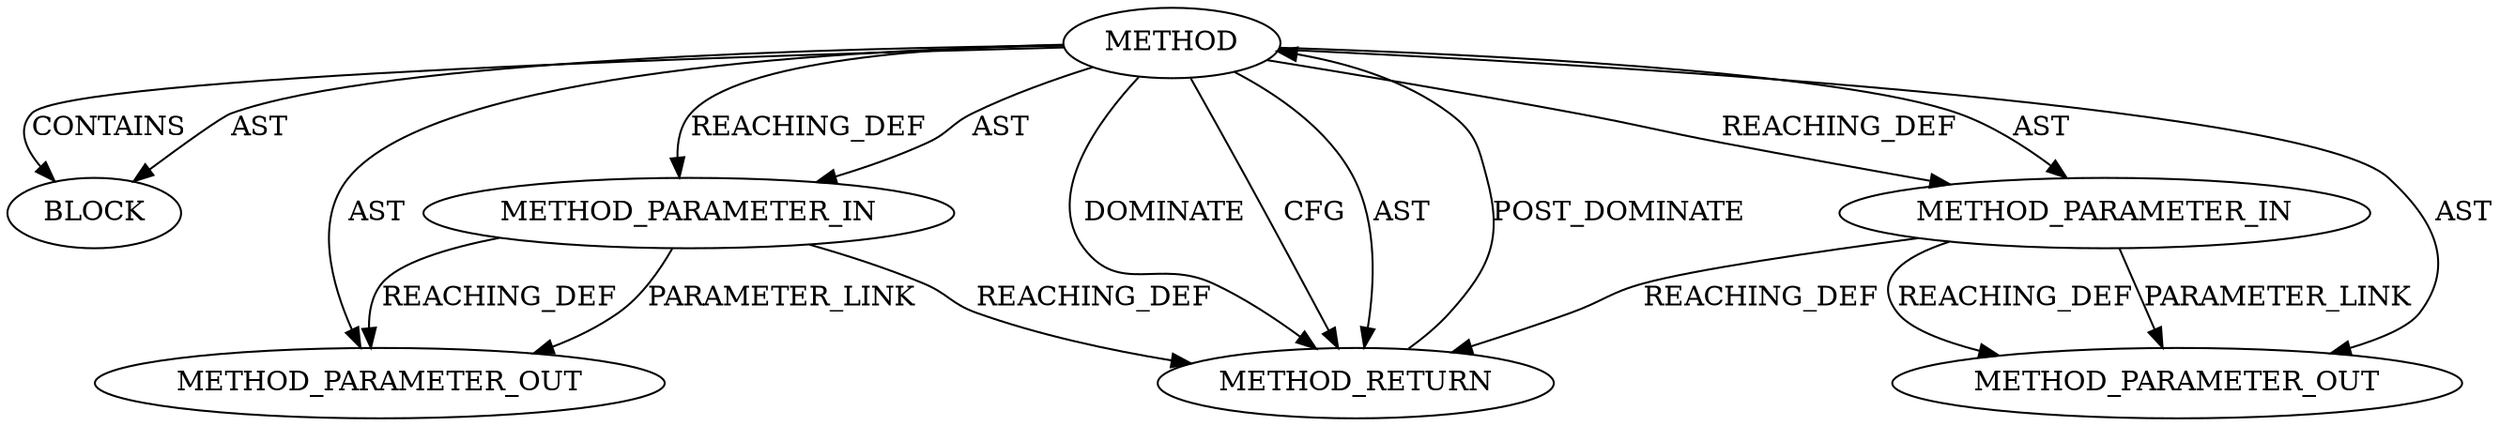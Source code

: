 digraph {
  12235 [label=BLOCK ORDER=1 ARGUMENT_INDEX=1 CODE="<empty>" TYPE_FULL_NAME="ANY"]
  12234 [label=METHOD_PARAMETER_IN ORDER=2 CODE="p2" IS_VARIADIC=false TYPE_FULL_NAME="ANY" EVALUATION_STRATEGY="BY_VALUE" INDEX=2 NAME="p2"]
  12232 [label=METHOD AST_PARENT_TYPE="NAMESPACE_BLOCK" AST_PARENT_FULL_NAME="<global>" ORDER=0 CODE="<empty>" FULL_NAME="kvmalloc" IS_EXTERNAL=true FILENAME="<empty>" SIGNATURE="" NAME="kvmalloc"]
  13393 [label=METHOD_PARAMETER_OUT ORDER=1 CODE="p1" IS_VARIADIC=false TYPE_FULL_NAME="ANY" EVALUATION_STRATEGY="BY_VALUE" INDEX=1 NAME="p1"]
  13394 [label=METHOD_PARAMETER_OUT ORDER=2 CODE="p2" IS_VARIADIC=false TYPE_FULL_NAME="ANY" EVALUATION_STRATEGY="BY_VALUE" INDEX=2 NAME="p2"]
  12236 [label=METHOD_RETURN ORDER=2 CODE="RET" TYPE_FULL_NAME="ANY" EVALUATION_STRATEGY="BY_VALUE"]
  12233 [label=METHOD_PARAMETER_IN ORDER=1 CODE="p1" IS_VARIADIC=false TYPE_FULL_NAME="ANY" EVALUATION_STRATEGY="BY_VALUE" INDEX=1 NAME="p1"]
  12232 -> 13394 [label=AST ]
  12234 -> 13394 [label=REACHING_DEF VARIABLE="p2"]
  12232 -> 12235 [label=CONTAINS ]
  12232 -> 12234 [label=REACHING_DEF VARIABLE=""]
  12232 -> 12236 [label=DOMINATE ]
  12233 -> 13393 [label=REACHING_DEF VARIABLE="p1"]
  12232 -> 12236 [label=CFG ]
  12232 -> 12234 [label=AST ]
  12233 -> 12236 [label=REACHING_DEF VARIABLE="p1"]
  12232 -> 12233 [label=REACHING_DEF VARIABLE=""]
  12232 -> 12233 [label=AST ]
  12234 -> 12236 [label=REACHING_DEF VARIABLE="p2"]
  12236 -> 12232 [label=POST_DOMINATE ]
  12232 -> 12235 [label=AST ]
  12234 -> 13394 [label=PARAMETER_LINK ]
  12232 -> 13393 [label=AST ]
  12233 -> 13393 [label=PARAMETER_LINK ]
  12232 -> 12236 [label=AST ]
}
